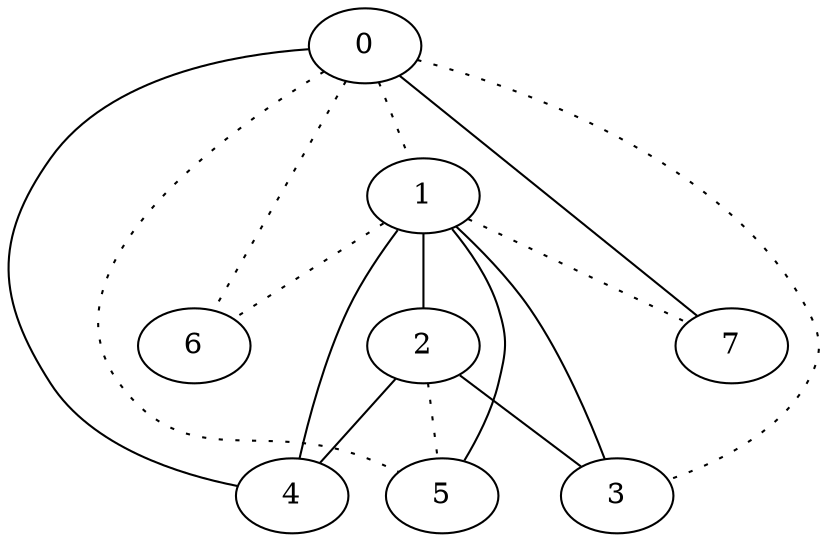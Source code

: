graph {
a0[label=0];
a1[label=1];
a2[label=2];
a3[label=3];
a4[label=4];
a5[label=5];
a6[label=6];
a7[label=7];
a0 -- a1 [style=dotted];
a0 -- a3 [style=dotted];
a0 -- a4;
a0 -- a5 [style=dotted];
a0 -- a6 [style=dotted];
a0 -- a7;
a1 -- a2;
a1 -- a3;
a1 -- a4;
a1 -- a5;
a1 -- a6 [style=dotted];
a1 -- a7 [style=dotted];
a2 -- a3;
a2 -- a4;
a2 -- a5 [style=dotted];
}

